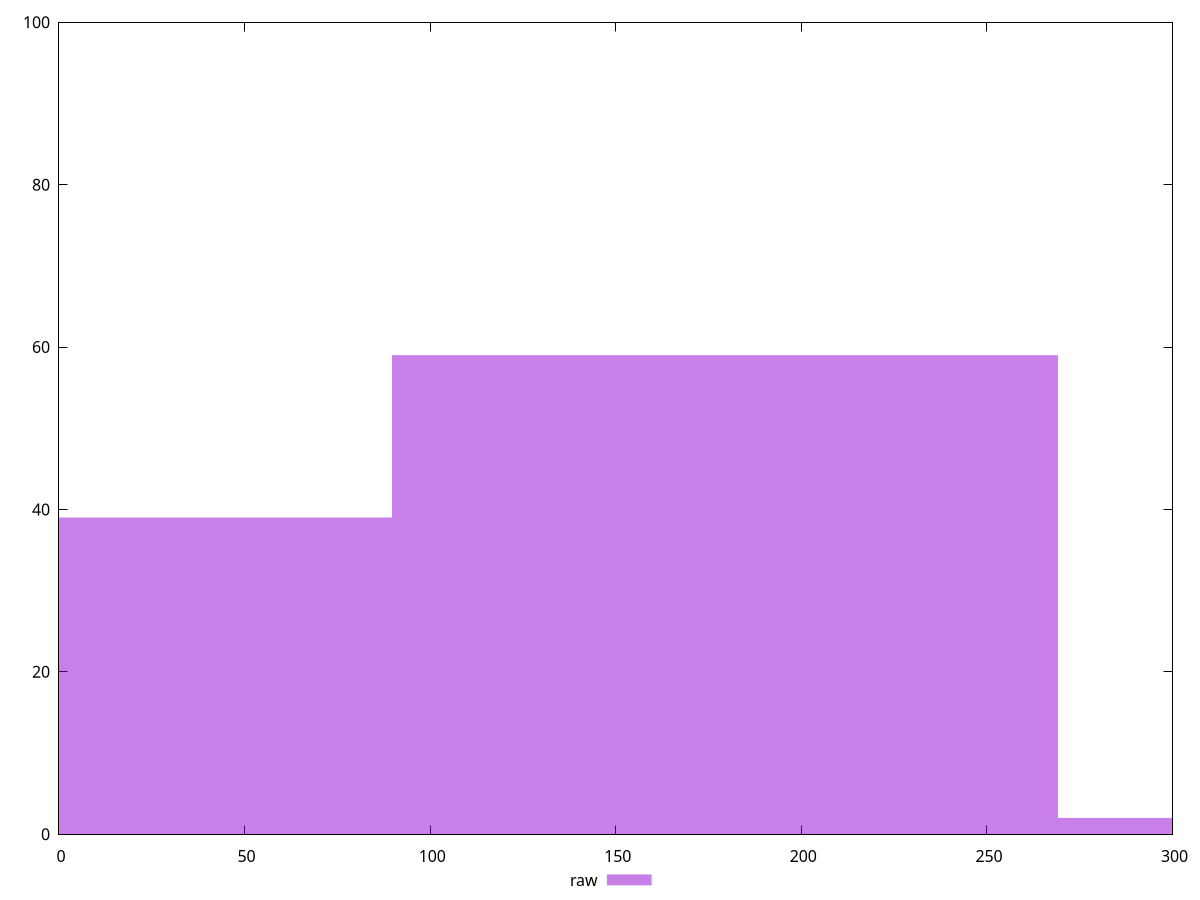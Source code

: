 reset

$raw <<EOF
358.84343856128265 2
0 39
179.42171928064133 59
EOF

set key outside below
set boxwidth 179.42171928064133
set xrange [0:300]
set yrange [0:100]
set trange [0:100]
set style fill transparent solid 0.5 noborder
set terminal svg size 640, 490 enhanced background rgb 'white'
set output "report/report_00029_2021-02-24T13-36-40.390Z/unminified-javascript/samples/astro/raw/histogram.svg"

plot $raw title "raw" with boxes

reset
